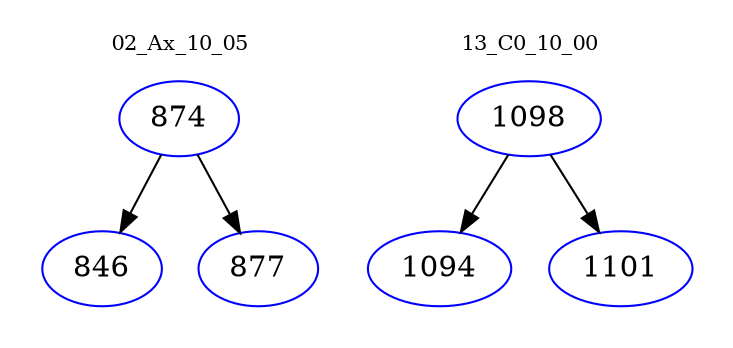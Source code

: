digraph{
subgraph cluster_0 {
color = white
label = "02_Ax_10_05";
fontsize=10;
T0_874 [label="874", color="blue"]
T0_874 -> T0_846 [color="black"]
T0_846 [label="846", color="blue"]
T0_874 -> T0_877 [color="black"]
T0_877 [label="877", color="blue"]
}
subgraph cluster_1 {
color = white
label = "13_C0_10_00";
fontsize=10;
T1_1098 [label="1098", color="blue"]
T1_1098 -> T1_1094 [color="black"]
T1_1094 [label="1094", color="blue"]
T1_1098 -> T1_1101 [color="black"]
T1_1101 [label="1101", color="blue"]
}
}
